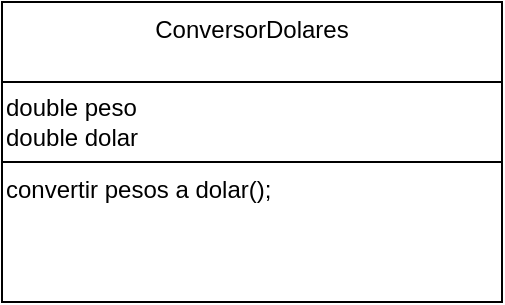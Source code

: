 <mxfile version="24.3.1" type="device">
  <diagram id="C5RBs43oDa-KdzZeNtuy" name="Page-1">
    <mxGraphModel dx="1386" dy="785" grid="1" gridSize="10" guides="1" tooltips="1" connect="1" arrows="1" fold="1" page="1" pageScale="1" pageWidth="827" pageHeight="1169" math="0" shadow="0">
      <root>
        <mxCell id="WIyWlLk6GJQsqaUBKTNV-0" />
        <mxCell id="WIyWlLk6GJQsqaUBKTNV-1" parent="WIyWlLk6GJQsqaUBKTNV-0" />
        <mxCell id="Y10mwqjYczkcArmXBB5T-0" value="ConversorDolares" style="rounded=0;whiteSpace=wrap;html=1;align=center;verticalAlign=top;" vertex="1" parent="WIyWlLk6GJQsqaUBKTNV-1">
          <mxGeometry x="240" y="290" width="250" height="150" as="geometry" />
        </mxCell>
        <mxCell id="Y10mwqjYczkcArmXBB5T-1" value="double peso&lt;div&gt;double dolar&lt;/div&gt;" style="rounded=0;whiteSpace=wrap;html=1;align=left;" vertex="1" parent="WIyWlLk6GJQsqaUBKTNV-1">
          <mxGeometry x="240" y="330" width="250" height="40" as="geometry" />
        </mxCell>
        <mxCell id="Y10mwqjYczkcArmXBB5T-2" value="convertir pesos a dolar();" style="rounded=0;whiteSpace=wrap;html=1;align=left;verticalAlign=top;" vertex="1" parent="WIyWlLk6GJQsqaUBKTNV-1">
          <mxGeometry x="240" y="370" width="250" height="70" as="geometry" />
        </mxCell>
      </root>
    </mxGraphModel>
  </diagram>
</mxfile>
